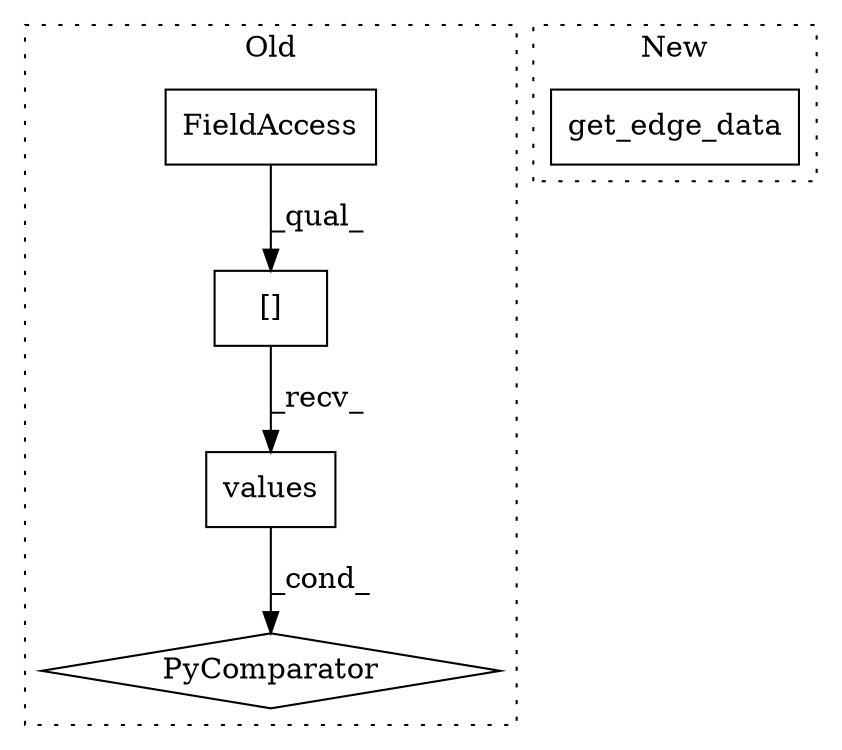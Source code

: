 digraph G {
subgraph cluster0 {
1 [label="[]" a="2" s="18571,18588" l="13,1" shape="box"];
3 [label="FieldAccess" a="22" s="18571" l="12" shape="box"];
4 [label="values" a="32" s="18590" l="8" shape="box"];
5 [label="PyComparator" a="113" s="18561" l="46" shape="diamond"];
label = "Old";
style="dotted";
}
subgraph cluster1 {
2 [label="get_edge_data" a="32" s="18354,18381" l="14,1" shape="box"];
label = "New";
style="dotted";
}
1 -> 4 [label="_recv_"];
3 -> 1 [label="_qual_"];
4 -> 5 [label="_cond_"];
}